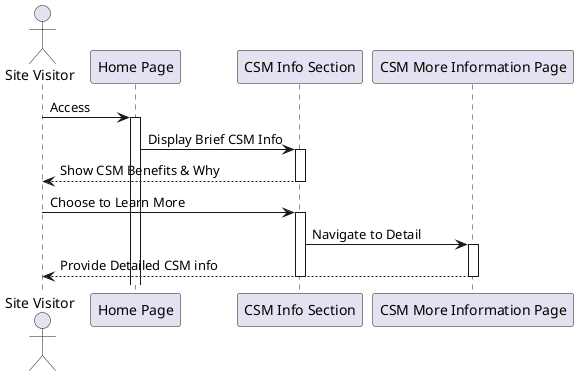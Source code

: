 @startuml
actor Visitor as "Site Visitor"
participant HomePage as "Home Page"
participant CSMSection as "CSM Info Section"
participant MoreInfo as "CSM More Information Page"

Visitor -> HomePage: Access
activate HomePage

HomePage -> CSMSection: Display Brief CSM Info
activate CSMSection
CSMSection --> Visitor: Show CSM Benefits & Why
deactivate CSMSection

Visitor -> CSMSection: Choose to Learn More
activate CSMSection

CSMSection -> MoreInfo: Navigate to Detail
activate MoreInfo
MoreInfo --> Visitor: Provide Detailed CSM info
deactivate MoreInfo
deactivate CSMSection

@enduml